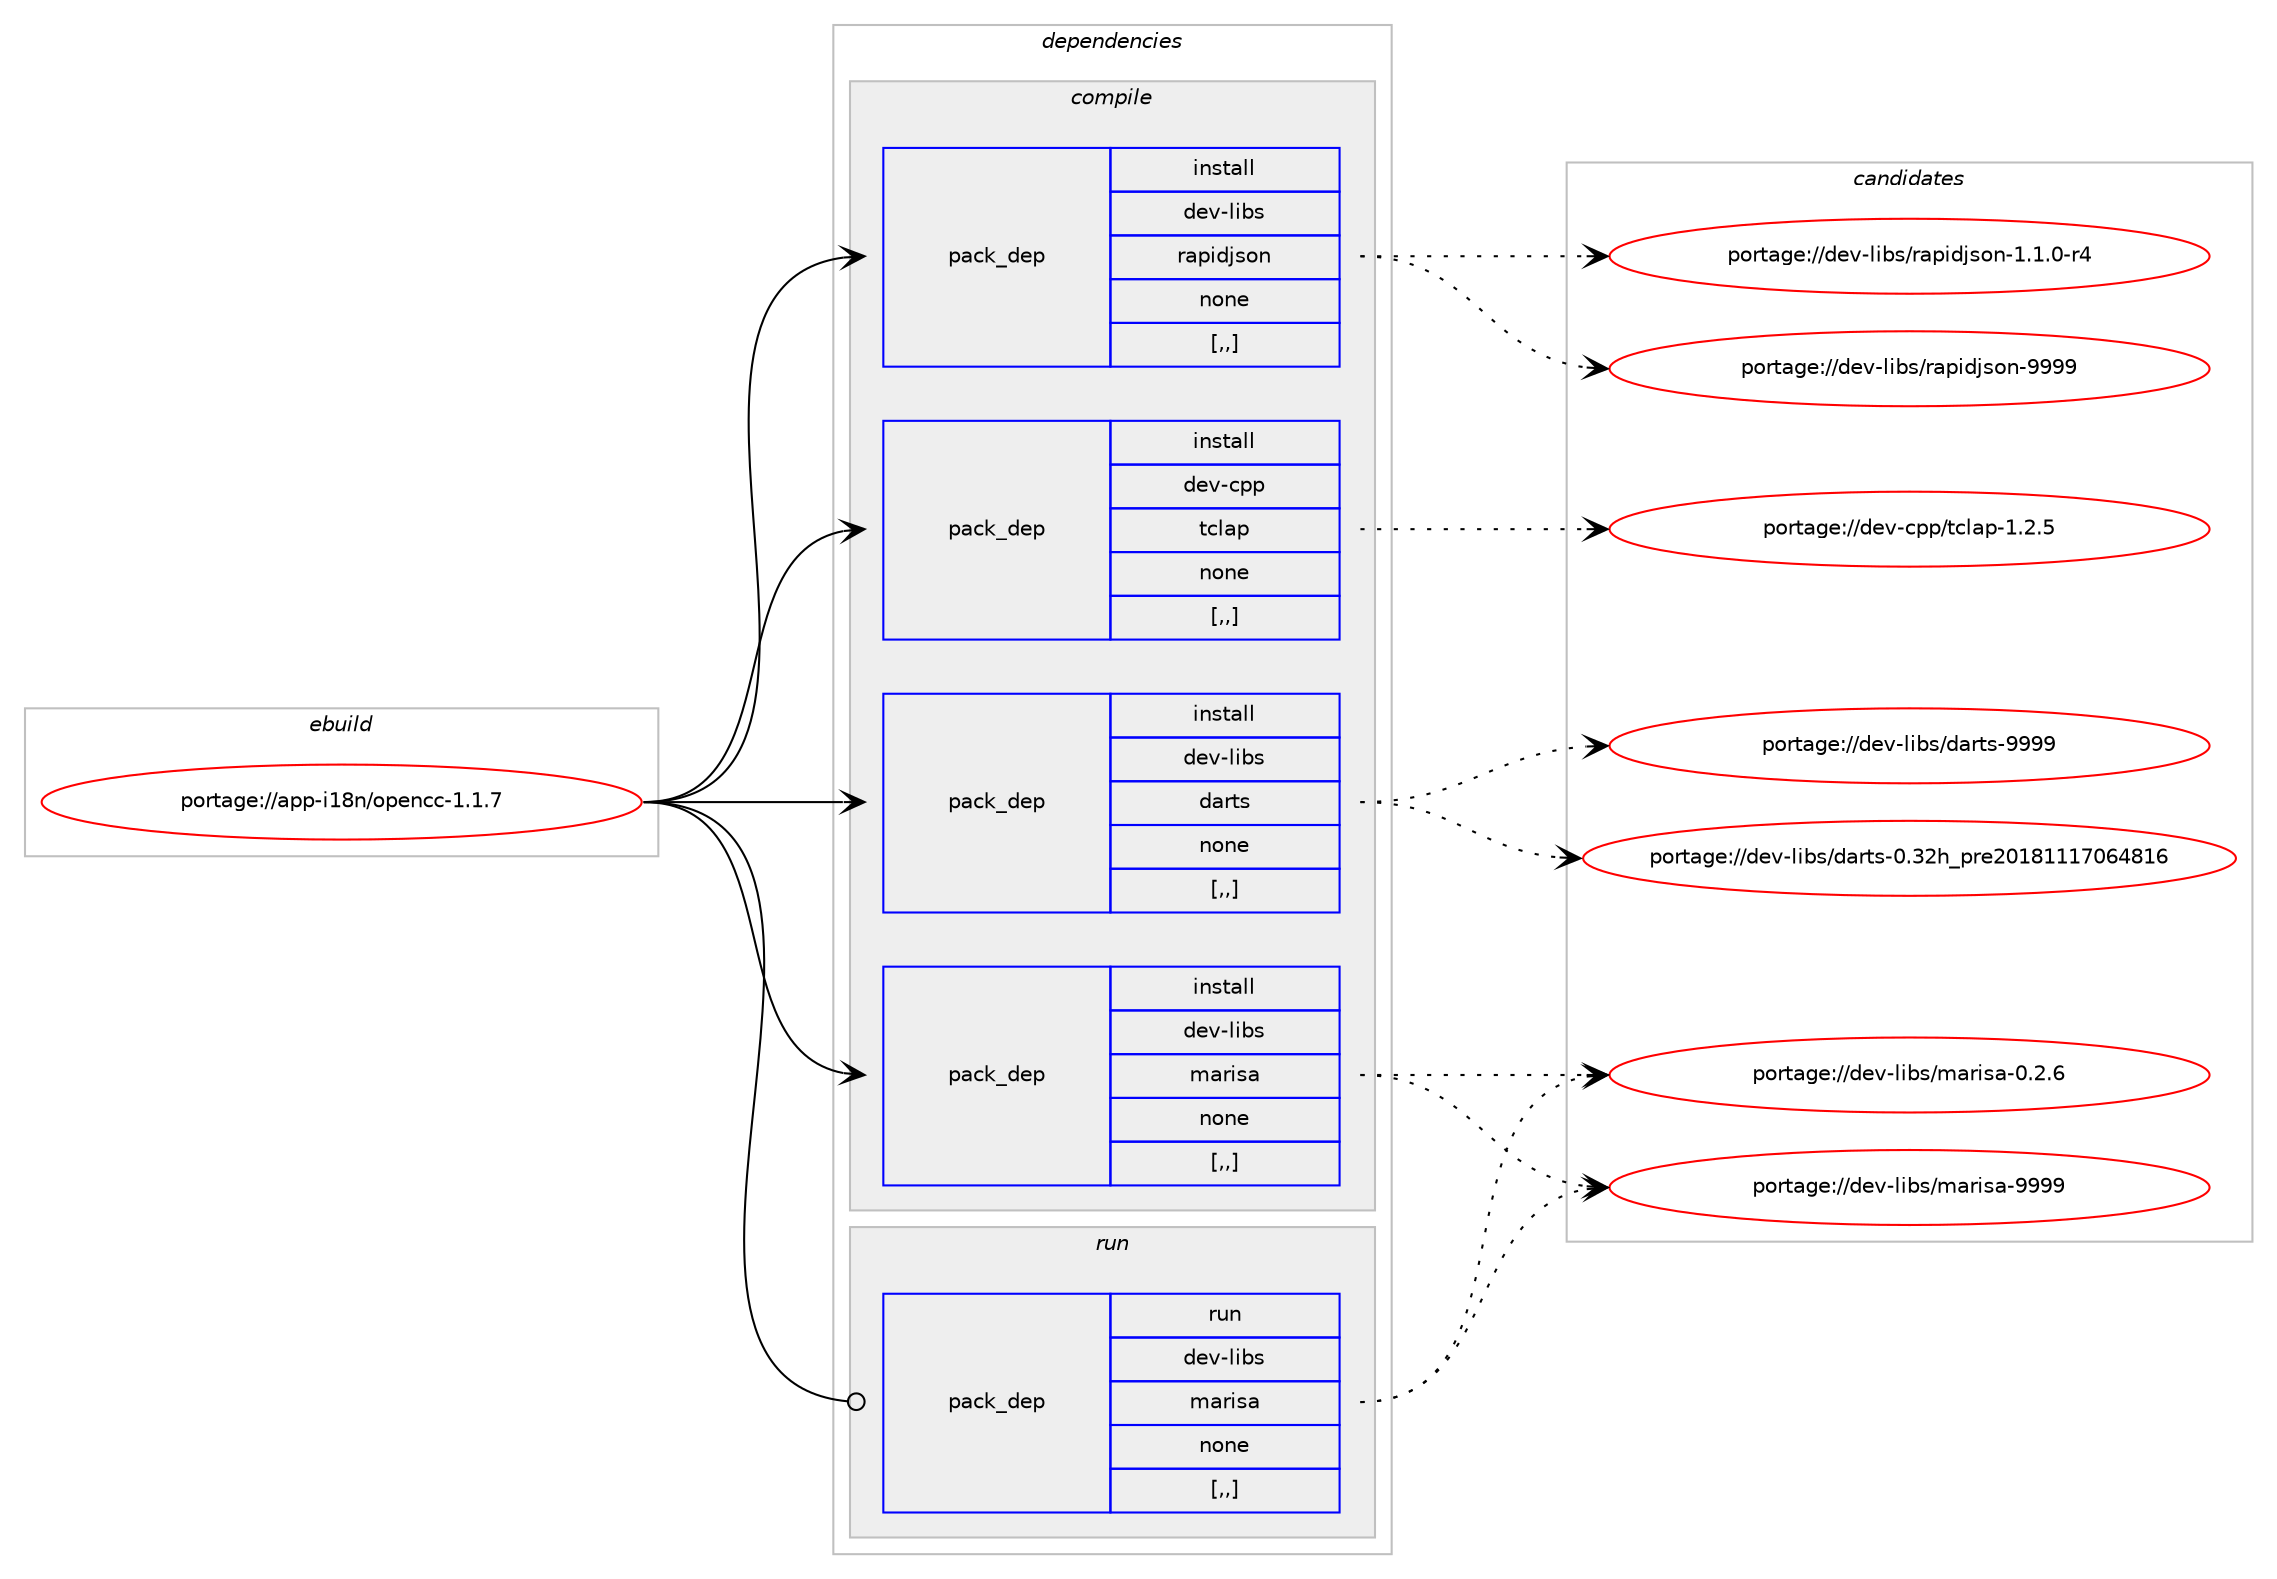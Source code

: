 digraph prolog {

# *************
# Graph options
# *************

newrank=true;
concentrate=true;
compound=true;
graph [rankdir=LR,fontname=Helvetica,fontsize=10,ranksep=1.5];#, ranksep=2.5, nodesep=0.2];
edge  [arrowhead=vee];
node  [fontname=Helvetica,fontsize=10];

# **********
# The ebuild
# **********

subgraph cluster_leftcol {
color=gray;
rank=same;
label=<<i>ebuild</i>>;
id [label="portage://app-i18n/opencc-1.1.7", color=red, width=4, href="../app-i18n/opencc-1.1.7.svg"];
}

# ****************
# The dependencies
# ****************

subgraph cluster_midcol {
color=gray;
label=<<i>dependencies</i>>;
subgraph cluster_compile {
fillcolor="#eeeeee";
style=filled;
label=<<i>compile</i>>;
subgraph pack26551 {
dependency38026 [label=<<TABLE BORDER="0" CELLBORDER="1" CELLSPACING="0" CELLPADDING="4" WIDTH="220"><TR><TD ROWSPAN="6" CELLPADDING="30">pack_dep</TD></TR><TR><TD WIDTH="110">install</TD></TR><TR><TD>dev-cpp</TD></TR><TR><TD>tclap</TD></TR><TR><TD>none</TD></TR><TR><TD>[,,]</TD></TR></TABLE>>, shape=none, color=blue];
}
id:e -> dependency38026:w [weight=20,style="solid",arrowhead="vee"];
subgraph pack26552 {
dependency38027 [label=<<TABLE BORDER="0" CELLBORDER="1" CELLSPACING="0" CELLPADDING="4" WIDTH="220"><TR><TD ROWSPAN="6" CELLPADDING="30">pack_dep</TD></TR><TR><TD WIDTH="110">install</TD></TR><TR><TD>dev-libs</TD></TR><TR><TD>darts</TD></TR><TR><TD>none</TD></TR><TR><TD>[,,]</TD></TR></TABLE>>, shape=none, color=blue];
}
id:e -> dependency38027:w [weight=20,style="solid",arrowhead="vee"];
subgraph pack26553 {
dependency38028 [label=<<TABLE BORDER="0" CELLBORDER="1" CELLSPACING="0" CELLPADDING="4" WIDTH="220"><TR><TD ROWSPAN="6" CELLPADDING="30">pack_dep</TD></TR><TR><TD WIDTH="110">install</TD></TR><TR><TD>dev-libs</TD></TR><TR><TD>marisa</TD></TR><TR><TD>none</TD></TR><TR><TD>[,,]</TD></TR></TABLE>>, shape=none, color=blue];
}
id:e -> dependency38028:w [weight=20,style="solid",arrowhead="vee"];
subgraph pack26554 {
dependency38029 [label=<<TABLE BORDER="0" CELLBORDER="1" CELLSPACING="0" CELLPADDING="4" WIDTH="220"><TR><TD ROWSPAN="6" CELLPADDING="30">pack_dep</TD></TR><TR><TD WIDTH="110">install</TD></TR><TR><TD>dev-libs</TD></TR><TR><TD>rapidjson</TD></TR><TR><TD>none</TD></TR><TR><TD>[,,]</TD></TR></TABLE>>, shape=none, color=blue];
}
id:e -> dependency38029:w [weight=20,style="solid",arrowhead="vee"];
}
subgraph cluster_compileandrun {
fillcolor="#eeeeee";
style=filled;
label=<<i>compile and run</i>>;
}
subgraph cluster_run {
fillcolor="#eeeeee";
style=filled;
label=<<i>run</i>>;
subgraph pack26555 {
dependency38030 [label=<<TABLE BORDER="0" CELLBORDER="1" CELLSPACING="0" CELLPADDING="4" WIDTH="220"><TR><TD ROWSPAN="6" CELLPADDING="30">pack_dep</TD></TR><TR><TD WIDTH="110">run</TD></TR><TR><TD>dev-libs</TD></TR><TR><TD>marisa</TD></TR><TR><TD>none</TD></TR><TR><TD>[,,]</TD></TR></TABLE>>, shape=none, color=blue];
}
id:e -> dependency38030:w [weight=20,style="solid",arrowhead="odot"];
}
}

# **************
# The candidates
# **************

subgraph cluster_choices {
rank=same;
color=gray;
label=<<i>candidates</i>>;

subgraph choice26551 {
color=black;
nodesep=1;
choice1001011184599112112471169910897112454946504653 [label="portage://dev-cpp/tclap-1.2.5", color=red, width=4,href="../dev-cpp/tclap-1.2.5.svg"];
dependency38026:e -> choice1001011184599112112471169910897112454946504653:w [style=dotted,weight="100"];
}
subgraph choice26552 {
color=black;
nodesep=1;
choice100101118451081059811547100971141161154557575757 [label="portage://dev-libs/darts-9999", color=red, width=4,href="../dev-libs/darts-9999.svg"];
choice100101118451081059811547100971141161154548465150104951121141015048495649494955485452564954 [label="portage://dev-libs/darts-0.32h_pre20181117064816", color=red, width=4,href="../dev-libs/darts-0.32h_pre20181117064816.svg"];
dependency38027:e -> choice100101118451081059811547100971141161154557575757:w [style=dotted,weight="100"];
dependency38027:e -> choice100101118451081059811547100971141161154548465150104951121141015048495649494955485452564954:w [style=dotted,weight="100"];
}
subgraph choice26553 {
color=black;
nodesep=1;
choice10010111845108105981154710997114105115974557575757 [label="portage://dev-libs/marisa-9999", color=red, width=4,href="../dev-libs/marisa-9999.svg"];
choice1001011184510810598115471099711410511597454846504654 [label="portage://dev-libs/marisa-0.2.6", color=red, width=4,href="../dev-libs/marisa-0.2.6.svg"];
dependency38028:e -> choice10010111845108105981154710997114105115974557575757:w [style=dotted,weight="100"];
dependency38028:e -> choice1001011184510810598115471099711410511597454846504654:w [style=dotted,weight="100"];
}
subgraph choice26554 {
color=black;
nodesep=1;
choice100101118451081059811547114971121051001061151111104557575757 [label="portage://dev-libs/rapidjson-9999", color=red, width=4,href="../dev-libs/rapidjson-9999.svg"];
choice100101118451081059811547114971121051001061151111104549464946484511452 [label="portage://dev-libs/rapidjson-1.1.0-r4", color=red, width=4,href="../dev-libs/rapidjson-1.1.0-r4.svg"];
dependency38029:e -> choice100101118451081059811547114971121051001061151111104557575757:w [style=dotted,weight="100"];
dependency38029:e -> choice100101118451081059811547114971121051001061151111104549464946484511452:w [style=dotted,weight="100"];
}
subgraph choice26555 {
color=black;
nodesep=1;
choice10010111845108105981154710997114105115974557575757 [label="portage://dev-libs/marisa-9999", color=red, width=4,href="../dev-libs/marisa-9999.svg"];
choice1001011184510810598115471099711410511597454846504654 [label="portage://dev-libs/marisa-0.2.6", color=red, width=4,href="../dev-libs/marisa-0.2.6.svg"];
dependency38030:e -> choice10010111845108105981154710997114105115974557575757:w [style=dotted,weight="100"];
dependency38030:e -> choice1001011184510810598115471099711410511597454846504654:w [style=dotted,weight="100"];
}
}

}
